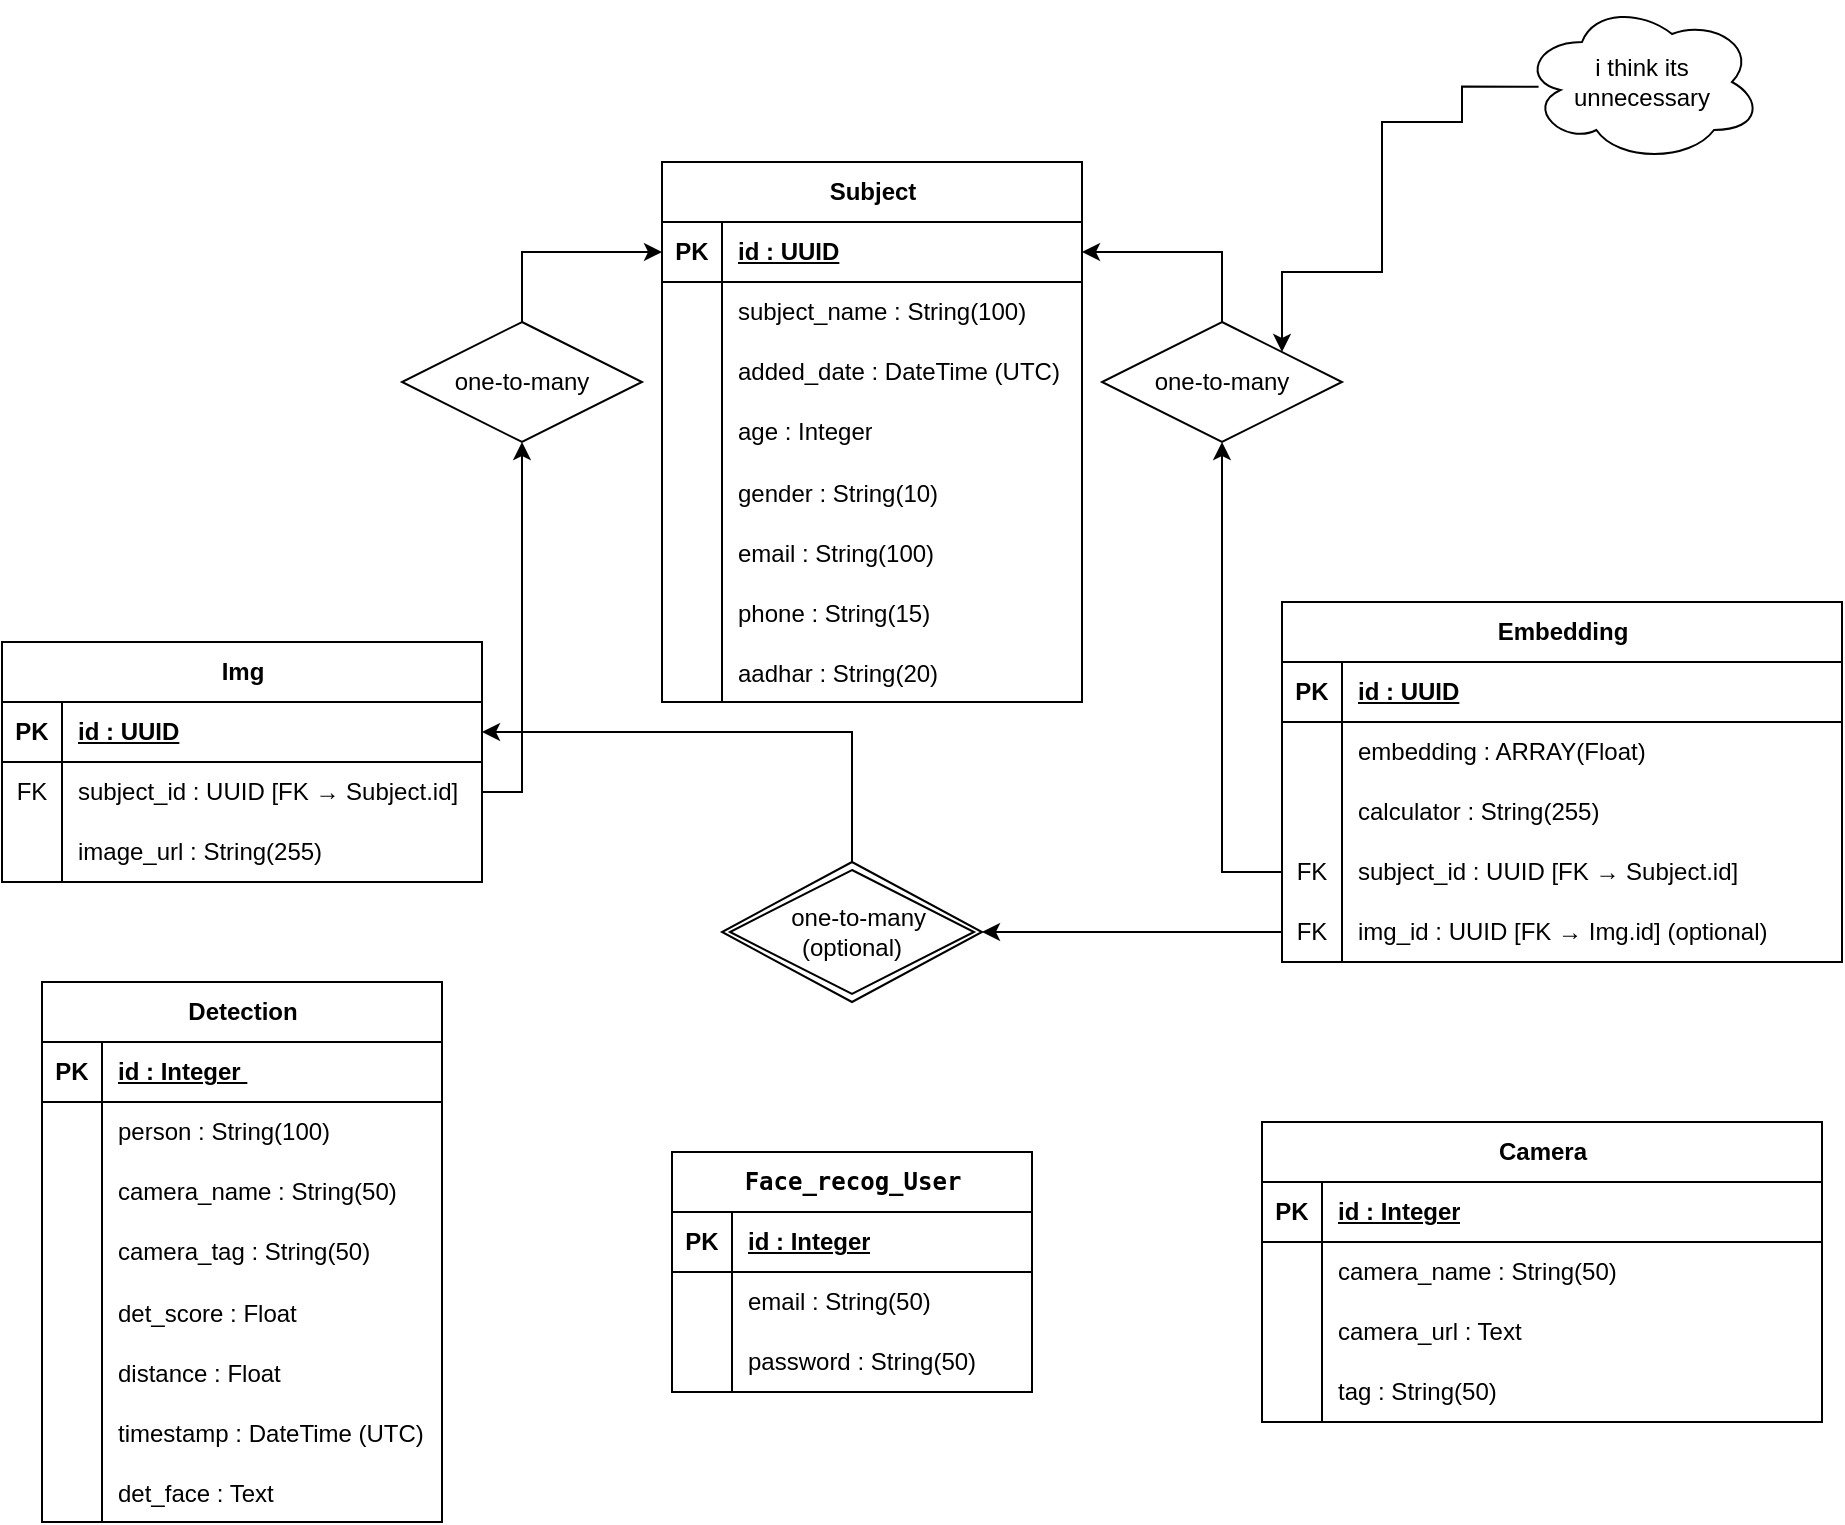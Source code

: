 <mxfile version="26.2.12">
  <diagram name="Page-1" id="C227ba2s8S9949iEDtI3">
    <mxGraphModel dx="1828" dy="799" grid="1" gridSize="10" guides="1" tooltips="1" connect="1" arrows="1" fold="1" page="0" pageScale="1" pageWidth="850" pageHeight="1100" math="0" shadow="0">
      <root>
        <mxCell id="0" />
        <mxCell id="1" parent="0" />
        <mxCell id="95NzHgE89ZkKk_0HI5sm-1" value="Subject" style="shape=table;startSize=30;container=1;collapsible=1;childLayout=tableLayout;fixedRows=1;rowLines=0;fontStyle=1;align=center;resizeLast=1;html=1;" vertex="1" parent="1">
          <mxGeometry x="230" y="150" width="210" height="270" as="geometry" />
        </mxCell>
        <mxCell id="95NzHgE89ZkKk_0HI5sm-2" value="" style="shape=tableRow;horizontal=0;startSize=0;swimlaneHead=0;swimlaneBody=0;fillColor=none;collapsible=0;dropTarget=0;points=[[0,0.5],[1,0.5]];portConstraint=eastwest;top=0;left=0;right=0;bottom=1;" vertex="1" parent="95NzHgE89ZkKk_0HI5sm-1">
          <mxGeometry y="30" width="210" height="30" as="geometry" />
        </mxCell>
        <mxCell id="95NzHgE89ZkKk_0HI5sm-3" value="PK" style="shape=partialRectangle;connectable=0;fillColor=none;top=0;left=0;bottom=0;right=0;fontStyle=1;overflow=hidden;whiteSpace=wrap;html=1;" vertex="1" parent="95NzHgE89ZkKk_0HI5sm-2">
          <mxGeometry width="30" height="30" as="geometry">
            <mxRectangle width="30" height="30" as="alternateBounds" />
          </mxGeometry>
        </mxCell>
        <mxCell id="95NzHgE89ZkKk_0HI5sm-4" value="id : UUID" style="shape=partialRectangle;connectable=0;fillColor=none;top=0;left=0;bottom=0;right=0;align=left;spacingLeft=6;fontStyle=5;overflow=hidden;whiteSpace=wrap;html=1;" vertex="1" parent="95NzHgE89ZkKk_0HI5sm-2">
          <mxGeometry x="30" width="180" height="30" as="geometry">
            <mxRectangle width="180" height="30" as="alternateBounds" />
          </mxGeometry>
        </mxCell>
        <mxCell id="95NzHgE89ZkKk_0HI5sm-5" value="" style="shape=tableRow;horizontal=0;startSize=0;swimlaneHead=0;swimlaneBody=0;fillColor=none;collapsible=0;dropTarget=0;points=[[0,0.5],[1,0.5]];portConstraint=eastwest;top=0;left=0;right=0;bottom=0;" vertex="1" parent="95NzHgE89ZkKk_0HI5sm-1">
          <mxGeometry y="60" width="210" height="30" as="geometry" />
        </mxCell>
        <mxCell id="95NzHgE89ZkKk_0HI5sm-6" value="" style="shape=partialRectangle;connectable=0;fillColor=none;top=0;left=0;bottom=0;right=0;editable=1;overflow=hidden;whiteSpace=wrap;html=1;" vertex="1" parent="95NzHgE89ZkKk_0HI5sm-5">
          <mxGeometry width="30" height="30" as="geometry">
            <mxRectangle width="30" height="30" as="alternateBounds" />
          </mxGeometry>
        </mxCell>
        <mxCell id="95NzHgE89ZkKk_0HI5sm-7" value="subject_name : String(100)&lt;span style=&quot;white-space: pre;&quot;&gt;&#x9;&lt;/span&gt;" style="shape=partialRectangle;connectable=0;fillColor=none;top=0;left=0;bottom=0;right=0;align=left;spacingLeft=6;overflow=hidden;whiteSpace=wrap;html=1;" vertex="1" parent="95NzHgE89ZkKk_0HI5sm-5">
          <mxGeometry x="30" width="180" height="30" as="geometry">
            <mxRectangle width="180" height="30" as="alternateBounds" />
          </mxGeometry>
        </mxCell>
        <mxCell id="95NzHgE89ZkKk_0HI5sm-8" value="" style="shape=tableRow;horizontal=0;startSize=0;swimlaneHead=0;swimlaneBody=0;fillColor=none;collapsible=0;dropTarget=0;points=[[0,0.5],[1,0.5]];portConstraint=eastwest;top=0;left=0;right=0;bottom=0;" vertex="1" parent="95NzHgE89ZkKk_0HI5sm-1">
          <mxGeometry y="90" width="210" height="30" as="geometry" />
        </mxCell>
        <mxCell id="95NzHgE89ZkKk_0HI5sm-9" value="" style="shape=partialRectangle;connectable=0;fillColor=none;top=0;left=0;bottom=0;right=0;editable=1;overflow=hidden;whiteSpace=wrap;html=1;" vertex="1" parent="95NzHgE89ZkKk_0HI5sm-8">
          <mxGeometry width="30" height="30" as="geometry">
            <mxRectangle width="30" height="30" as="alternateBounds" />
          </mxGeometry>
        </mxCell>
        <mxCell id="95NzHgE89ZkKk_0HI5sm-10" value="added_date : DateTime (UTC)" style="shape=partialRectangle;connectable=0;fillColor=none;top=0;left=0;bottom=0;right=0;align=left;spacingLeft=6;overflow=hidden;whiteSpace=wrap;html=1;" vertex="1" parent="95NzHgE89ZkKk_0HI5sm-8">
          <mxGeometry x="30" width="180" height="30" as="geometry">
            <mxRectangle width="180" height="30" as="alternateBounds" />
          </mxGeometry>
        </mxCell>
        <mxCell id="95NzHgE89ZkKk_0HI5sm-11" value="" style="shape=tableRow;horizontal=0;startSize=0;swimlaneHead=0;swimlaneBody=0;fillColor=none;collapsible=0;dropTarget=0;points=[[0,0.5],[1,0.5]];portConstraint=eastwest;top=0;left=0;right=0;bottom=0;" vertex="1" parent="95NzHgE89ZkKk_0HI5sm-1">
          <mxGeometry y="120" width="210" height="30" as="geometry" />
        </mxCell>
        <mxCell id="95NzHgE89ZkKk_0HI5sm-12" value="" style="shape=partialRectangle;connectable=0;fillColor=none;top=0;left=0;bottom=0;right=0;editable=1;overflow=hidden;whiteSpace=wrap;html=1;" vertex="1" parent="95NzHgE89ZkKk_0HI5sm-11">
          <mxGeometry width="30" height="30" as="geometry">
            <mxRectangle width="30" height="30" as="alternateBounds" />
          </mxGeometry>
        </mxCell>
        <mxCell id="95NzHgE89ZkKk_0HI5sm-13" value="age : Integer" style="shape=partialRectangle;connectable=0;fillColor=none;top=0;left=0;bottom=0;right=0;align=left;spacingLeft=6;overflow=hidden;whiteSpace=wrap;html=1;" vertex="1" parent="95NzHgE89ZkKk_0HI5sm-11">
          <mxGeometry x="30" width="180" height="30" as="geometry">
            <mxRectangle width="180" height="30" as="alternateBounds" />
          </mxGeometry>
        </mxCell>
        <mxCell id="95NzHgE89ZkKk_0HI5sm-15" value="" style="shape=tableRow;horizontal=0;startSize=0;swimlaneHead=0;swimlaneBody=0;fillColor=none;collapsible=0;dropTarget=0;points=[[0,0.5],[1,0.5]];portConstraint=eastwest;top=0;left=0;right=0;bottom=0;" vertex="1" parent="95NzHgE89ZkKk_0HI5sm-1">
          <mxGeometry y="150" width="210" height="30" as="geometry" />
        </mxCell>
        <mxCell id="95NzHgE89ZkKk_0HI5sm-16" value="" style="shape=partialRectangle;connectable=0;fillColor=none;top=0;left=0;bottom=0;right=0;editable=1;overflow=hidden;" vertex="1" parent="95NzHgE89ZkKk_0HI5sm-15">
          <mxGeometry width="30" height="30" as="geometry">
            <mxRectangle width="30" height="30" as="alternateBounds" />
          </mxGeometry>
        </mxCell>
        <mxCell id="95NzHgE89ZkKk_0HI5sm-17" value="gender : String(10)" style="shape=partialRectangle;connectable=0;fillColor=none;top=0;left=0;bottom=0;right=0;align=left;spacingLeft=6;overflow=hidden;" vertex="1" parent="95NzHgE89ZkKk_0HI5sm-15">
          <mxGeometry x="30" width="180" height="30" as="geometry">
            <mxRectangle width="180" height="30" as="alternateBounds" />
          </mxGeometry>
        </mxCell>
        <mxCell id="95NzHgE89ZkKk_0HI5sm-31" value="" style="shape=tableRow;horizontal=0;startSize=0;swimlaneHead=0;swimlaneBody=0;fillColor=none;collapsible=0;dropTarget=0;points=[[0,0.5],[1,0.5]];portConstraint=eastwest;top=0;left=0;right=0;bottom=0;" vertex="1" parent="95NzHgE89ZkKk_0HI5sm-1">
          <mxGeometry y="180" width="210" height="30" as="geometry" />
        </mxCell>
        <mxCell id="95NzHgE89ZkKk_0HI5sm-32" value="" style="shape=partialRectangle;connectable=0;fillColor=none;top=0;left=0;bottom=0;right=0;editable=1;overflow=hidden;" vertex="1" parent="95NzHgE89ZkKk_0HI5sm-31">
          <mxGeometry width="30" height="30" as="geometry">
            <mxRectangle width="30" height="30" as="alternateBounds" />
          </mxGeometry>
        </mxCell>
        <mxCell id="95NzHgE89ZkKk_0HI5sm-33" value="email : String(100)" style="shape=partialRectangle;connectable=0;fillColor=none;top=0;left=0;bottom=0;right=0;align=left;spacingLeft=6;overflow=hidden;" vertex="1" parent="95NzHgE89ZkKk_0HI5sm-31">
          <mxGeometry x="30" width="180" height="30" as="geometry">
            <mxRectangle width="180" height="30" as="alternateBounds" />
          </mxGeometry>
        </mxCell>
        <mxCell id="95NzHgE89ZkKk_0HI5sm-27" value="" style="shape=tableRow;horizontal=0;startSize=0;swimlaneHead=0;swimlaneBody=0;fillColor=none;collapsible=0;dropTarget=0;points=[[0,0.5],[1,0.5]];portConstraint=eastwest;top=0;left=0;right=0;bottom=0;" vertex="1" parent="95NzHgE89ZkKk_0HI5sm-1">
          <mxGeometry y="210" width="210" height="30" as="geometry" />
        </mxCell>
        <mxCell id="95NzHgE89ZkKk_0HI5sm-28" value="" style="shape=partialRectangle;connectable=0;fillColor=none;top=0;left=0;bottom=0;right=0;editable=1;overflow=hidden;" vertex="1" parent="95NzHgE89ZkKk_0HI5sm-27">
          <mxGeometry width="30" height="30" as="geometry">
            <mxRectangle width="30" height="30" as="alternateBounds" />
          </mxGeometry>
        </mxCell>
        <mxCell id="95NzHgE89ZkKk_0HI5sm-29" value="phone : String(15)" style="shape=partialRectangle;connectable=0;fillColor=none;top=0;left=0;bottom=0;right=0;align=left;spacingLeft=6;overflow=hidden;" vertex="1" parent="95NzHgE89ZkKk_0HI5sm-27">
          <mxGeometry x="30" width="180" height="30" as="geometry">
            <mxRectangle width="180" height="30" as="alternateBounds" />
          </mxGeometry>
        </mxCell>
        <mxCell id="95NzHgE89ZkKk_0HI5sm-23" value="" style="shape=tableRow;horizontal=0;startSize=0;swimlaneHead=0;swimlaneBody=0;fillColor=none;collapsible=0;dropTarget=0;points=[[0,0.5],[1,0.5]];portConstraint=eastwest;top=0;left=0;right=0;bottom=0;" vertex="1" parent="95NzHgE89ZkKk_0HI5sm-1">
          <mxGeometry y="240" width="210" height="30" as="geometry" />
        </mxCell>
        <mxCell id="95NzHgE89ZkKk_0HI5sm-24" value="" style="shape=partialRectangle;connectable=0;fillColor=none;top=0;left=0;bottom=0;right=0;editable=1;overflow=hidden;" vertex="1" parent="95NzHgE89ZkKk_0HI5sm-23">
          <mxGeometry width="30" height="30" as="geometry">
            <mxRectangle width="30" height="30" as="alternateBounds" />
          </mxGeometry>
        </mxCell>
        <mxCell id="95NzHgE89ZkKk_0HI5sm-25" value="aadhar : String(20)" style="shape=partialRectangle;connectable=0;fillColor=none;top=0;left=0;bottom=0;right=0;align=left;spacingLeft=6;overflow=hidden;" vertex="1" parent="95NzHgE89ZkKk_0HI5sm-23">
          <mxGeometry x="30" width="180" height="30" as="geometry">
            <mxRectangle width="180" height="30" as="alternateBounds" />
          </mxGeometry>
        </mxCell>
        <mxCell id="95NzHgE89ZkKk_0HI5sm-38" value="Detection" style="shape=table;startSize=30;container=1;collapsible=1;childLayout=tableLayout;fixedRows=1;rowLines=0;fontStyle=1;align=center;resizeLast=1;html=1;" vertex="1" parent="1">
          <mxGeometry x="-80" y="560" width="200" height="270" as="geometry" />
        </mxCell>
        <mxCell id="95NzHgE89ZkKk_0HI5sm-39" value="" style="shape=tableRow;horizontal=0;startSize=0;swimlaneHead=0;swimlaneBody=0;fillColor=none;collapsible=0;dropTarget=0;points=[[0,0.5],[1,0.5]];portConstraint=eastwest;top=0;left=0;right=0;bottom=1;" vertex="1" parent="95NzHgE89ZkKk_0HI5sm-38">
          <mxGeometry y="30" width="200" height="30" as="geometry" />
        </mxCell>
        <mxCell id="95NzHgE89ZkKk_0HI5sm-40" value="PK" style="shape=partialRectangle;connectable=0;fillColor=none;top=0;left=0;bottom=0;right=0;fontStyle=1;overflow=hidden;whiteSpace=wrap;html=1;" vertex="1" parent="95NzHgE89ZkKk_0HI5sm-39">
          <mxGeometry width="30" height="30" as="geometry">
            <mxRectangle width="30" height="30" as="alternateBounds" />
          </mxGeometry>
        </mxCell>
        <mxCell id="95NzHgE89ZkKk_0HI5sm-41" value="id : Integer&amp;nbsp;" style="shape=partialRectangle;connectable=0;fillColor=none;top=0;left=0;bottom=0;right=0;align=left;spacingLeft=6;fontStyle=5;overflow=hidden;whiteSpace=wrap;html=1;" vertex="1" parent="95NzHgE89ZkKk_0HI5sm-39">
          <mxGeometry x="30" width="170" height="30" as="geometry">
            <mxRectangle width="170" height="30" as="alternateBounds" />
          </mxGeometry>
        </mxCell>
        <mxCell id="95NzHgE89ZkKk_0HI5sm-42" value="" style="shape=tableRow;horizontal=0;startSize=0;swimlaneHead=0;swimlaneBody=0;fillColor=none;collapsible=0;dropTarget=0;points=[[0,0.5],[1,0.5]];portConstraint=eastwest;top=0;left=0;right=0;bottom=0;" vertex="1" parent="95NzHgE89ZkKk_0HI5sm-38">
          <mxGeometry y="60" width="200" height="30" as="geometry" />
        </mxCell>
        <mxCell id="95NzHgE89ZkKk_0HI5sm-43" value="" style="shape=partialRectangle;connectable=0;fillColor=none;top=0;left=0;bottom=0;right=0;editable=1;overflow=hidden;whiteSpace=wrap;html=1;" vertex="1" parent="95NzHgE89ZkKk_0HI5sm-42">
          <mxGeometry width="30" height="30" as="geometry">
            <mxRectangle width="30" height="30" as="alternateBounds" />
          </mxGeometry>
        </mxCell>
        <mxCell id="95NzHgE89ZkKk_0HI5sm-44" value="person : String(100)" style="shape=partialRectangle;connectable=0;fillColor=none;top=0;left=0;bottom=0;right=0;align=left;spacingLeft=6;overflow=hidden;whiteSpace=wrap;html=1;" vertex="1" parent="95NzHgE89ZkKk_0HI5sm-42">
          <mxGeometry x="30" width="170" height="30" as="geometry">
            <mxRectangle width="170" height="30" as="alternateBounds" />
          </mxGeometry>
        </mxCell>
        <mxCell id="95NzHgE89ZkKk_0HI5sm-45" value="" style="shape=tableRow;horizontal=0;startSize=0;swimlaneHead=0;swimlaneBody=0;fillColor=none;collapsible=0;dropTarget=0;points=[[0,0.5],[1,0.5]];portConstraint=eastwest;top=0;left=0;right=0;bottom=0;" vertex="1" parent="95NzHgE89ZkKk_0HI5sm-38">
          <mxGeometry y="90" width="200" height="30" as="geometry" />
        </mxCell>
        <mxCell id="95NzHgE89ZkKk_0HI5sm-46" value="" style="shape=partialRectangle;connectable=0;fillColor=none;top=0;left=0;bottom=0;right=0;editable=1;overflow=hidden;whiteSpace=wrap;html=1;" vertex="1" parent="95NzHgE89ZkKk_0HI5sm-45">
          <mxGeometry width="30" height="30" as="geometry">
            <mxRectangle width="30" height="30" as="alternateBounds" />
          </mxGeometry>
        </mxCell>
        <mxCell id="95NzHgE89ZkKk_0HI5sm-47" value="camera_name : String(50)" style="shape=partialRectangle;connectable=0;fillColor=none;top=0;left=0;bottom=0;right=0;align=left;spacingLeft=6;overflow=hidden;whiteSpace=wrap;html=1;" vertex="1" parent="95NzHgE89ZkKk_0HI5sm-45">
          <mxGeometry x="30" width="170" height="30" as="geometry">
            <mxRectangle width="170" height="30" as="alternateBounds" />
          </mxGeometry>
        </mxCell>
        <mxCell id="95NzHgE89ZkKk_0HI5sm-48" value="" style="shape=tableRow;horizontal=0;startSize=0;swimlaneHead=0;swimlaneBody=0;fillColor=none;collapsible=0;dropTarget=0;points=[[0,0.5],[1,0.5]];portConstraint=eastwest;top=0;left=0;right=0;bottom=0;" vertex="1" parent="95NzHgE89ZkKk_0HI5sm-38">
          <mxGeometry y="120" width="200" height="30" as="geometry" />
        </mxCell>
        <mxCell id="95NzHgE89ZkKk_0HI5sm-49" value="" style="shape=partialRectangle;connectable=0;fillColor=none;top=0;left=0;bottom=0;right=0;editable=1;overflow=hidden;whiteSpace=wrap;html=1;" vertex="1" parent="95NzHgE89ZkKk_0HI5sm-48">
          <mxGeometry width="30" height="30" as="geometry">
            <mxRectangle width="30" height="30" as="alternateBounds" />
          </mxGeometry>
        </mxCell>
        <mxCell id="95NzHgE89ZkKk_0HI5sm-50" value="camera_tag : String(50)" style="shape=partialRectangle;connectable=0;fillColor=none;top=0;left=0;bottom=0;right=0;align=left;spacingLeft=6;overflow=hidden;whiteSpace=wrap;html=1;" vertex="1" parent="95NzHgE89ZkKk_0HI5sm-48">
          <mxGeometry x="30" width="170" height="30" as="geometry">
            <mxRectangle width="170" height="30" as="alternateBounds" />
          </mxGeometry>
        </mxCell>
        <mxCell id="95NzHgE89ZkKk_0HI5sm-51" value="" style="shape=tableRow;horizontal=0;startSize=0;swimlaneHead=0;swimlaneBody=0;fillColor=none;collapsible=0;dropTarget=0;points=[[0,0.5],[1,0.5]];portConstraint=eastwest;top=0;left=0;right=0;bottom=0;" vertex="1" parent="95NzHgE89ZkKk_0HI5sm-38">
          <mxGeometry y="150" width="200" height="30" as="geometry" />
        </mxCell>
        <mxCell id="95NzHgE89ZkKk_0HI5sm-52" value="" style="shape=partialRectangle;connectable=0;fillColor=none;top=0;left=0;bottom=0;right=0;editable=1;overflow=hidden;" vertex="1" parent="95NzHgE89ZkKk_0HI5sm-51">
          <mxGeometry width="30" height="30" as="geometry">
            <mxRectangle width="30" height="30" as="alternateBounds" />
          </mxGeometry>
        </mxCell>
        <mxCell id="95NzHgE89ZkKk_0HI5sm-53" value="det_score : Float" style="shape=partialRectangle;connectable=0;fillColor=none;top=0;left=0;bottom=0;right=0;align=left;spacingLeft=6;overflow=hidden;" vertex="1" parent="95NzHgE89ZkKk_0HI5sm-51">
          <mxGeometry x="30" width="170" height="30" as="geometry">
            <mxRectangle width="170" height="30" as="alternateBounds" />
          </mxGeometry>
        </mxCell>
        <mxCell id="95NzHgE89ZkKk_0HI5sm-54" value="" style="shape=tableRow;horizontal=0;startSize=0;swimlaneHead=0;swimlaneBody=0;fillColor=none;collapsible=0;dropTarget=0;points=[[0,0.5],[1,0.5]];portConstraint=eastwest;top=0;left=0;right=0;bottom=0;" vertex="1" parent="95NzHgE89ZkKk_0HI5sm-38">
          <mxGeometry y="180" width="200" height="30" as="geometry" />
        </mxCell>
        <mxCell id="95NzHgE89ZkKk_0HI5sm-55" value="" style="shape=partialRectangle;connectable=0;fillColor=none;top=0;left=0;bottom=0;right=0;editable=1;overflow=hidden;" vertex="1" parent="95NzHgE89ZkKk_0HI5sm-54">
          <mxGeometry width="30" height="30" as="geometry">
            <mxRectangle width="30" height="30" as="alternateBounds" />
          </mxGeometry>
        </mxCell>
        <mxCell id="95NzHgE89ZkKk_0HI5sm-56" value="distance : Float" style="shape=partialRectangle;connectable=0;fillColor=none;top=0;left=0;bottom=0;right=0;align=left;spacingLeft=6;overflow=hidden;" vertex="1" parent="95NzHgE89ZkKk_0HI5sm-54">
          <mxGeometry x="30" width="170" height="30" as="geometry">
            <mxRectangle width="170" height="30" as="alternateBounds" />
          </mxGeometry>
        </mxCell>
        <mxCell id="95NzHgE89ZkKk_0HI5sm-57" value="" style="shape=tableRow;horizontal=0;startSize=0;swimlaneHead=0;swimlaneBody=0;fillColor=none;collapsible=0;dropTarget=0;points=[[0,0.5],[1,0.5]];portConstraint=eastwest;top=0;left=0;right=0;bottom=0;" vertex="1" parent="95NzHgE89ZkKk_0HI5sm-38">
          <mxGeometry y="210" width="200" height="30" as="geometry" />
        </mxCell>
        <mxCell id="95NzHgE89ZkKk_0HI5sm-58" value="" style="shape=partialRectangle;connectable=0;fillColor=none;top=0;left=0;bottom=0;right=0;editable=1;overflow=hidden;" vertex="1" parent="95NzHgE89ZkKk_0HI5sm-57">
          <mxGeometry width="30" height="30" as="geometry">
            <mxRectangle width="30" height="30" as="alternateBounds" />
          </mxGeometry>
        </mxCell>
        <mxCell id="95NzHgE89ZkKk_0HI5sm-59" value="timestamp : DateTime (UTC)" style="shape=partialRectangle;connectable=0;fillColor=none;top=0;left=0;bottom=0;right=0;align=left;spacingLeft=6;overflow=hidden;" vertex="1" parent="95NzHgE89ZkKk_0HI5sm-57">
          <mxGeometry x="30" width="170" height="30" as="geometry">
            <mxRectangle width="170" height="30" as="alternateBounds" />
          </mxGeometry>
        </mxCell>
        <mxCell id="95NzHgE89ZkKk_0HI5sm-60" value="" style="shape=tableRow;horizontal=0;startSize=0;swimlaneHead=0;swimlaneBody=0;fillColor=none;collapsible=0;dropTarget=0;points=[[0,0.5],[1,0.5]];portConstraint=eastwest;top=0;left=0;right=0;bottom=0;" vertex="1" parent="95NzHgE89ZkKk_0HI5sm-38">
          <mxGeometry y="240" width="200" height="30" as="geometry" />
        </mxCell>
        <mxCell id="95NzHgE89ZkKk_0HI5sm-61" value="" style="shape=partialRectangle;connectable=0;fillColor=none;top=0;left=0;bottom=0;right=0;editable=1;overflow=hidden;" vertex="1" parent="95NzHgE89ZkKk_0HI5sm-60">
          <mxGeometry width="30" height="30" as="geometry">
            <mxRectangle width="30" height="30" as="alternateBounds" />
          </mxGeometry>
        </mxCell>
        <mxCell id="95NzHgE89ZkKk_0HI5sm-62" value="det_face : Text" style="shape=partialRectangle;connectable=0;fillColor=none;top=0;left=0;bottom=0;right=0;align=left;spacingLeft=6;overflow=hidden;" vertex="1" parent="95NzHgE89ZkKk_0HI5sm-60">
          <mxGeometry x="30" width="170" height="30" as="geometry">
            <mxRectangle width="170" height="30" as="alternateBounds" />
          </mxGeometry>
        </mxCell>
        <mxCell id="95NzHgE89ZkKk_0HI5sm-63" value="&lt;code data-end=&quot;606&quot; data-start=&quot;589&quot;&gt;Face_recog_User&lt;/code&gt;" style="shape=table;startSize=30;container=1;collapsible=1;childLayout=tableLayout;fixedRows=1;rowLines=0;fontStyle=1;align=center;resizeLast=1;html=1;" vertex="1" parent="1">
          <mxGeometry x="235" y="645" width="180" height="120" as="geometry" />
        </mxCell>
        <mxCell id="95NzHgE89ZkKk_0HI5sm-64" value="" style="shape=tableRow;horizontal=0;startSize=0;swimlaneHead=0;swimlaneBody=0;fillColor=none;collapsible=0;dropTarget=0;points=[[0,0.5],[1,0.5]];portConstraint=eastwest;top=0;left=0;right=0;bottom=1;" vertex="1" parent="95NzHgE89ZkKk_0HI5sm-63">
          <mxGeometry y="30" width="180" height="30" as="geometry" />
        </mxCell>
        <mxCell id="95NzHgE89ZkKk_0HI5sm-65" value="PK" style="shape=partialRectangle;connectable=0;fillColor=none;top=0;left=0;bottom=0;right=0;fontStyle=1;overflow=hidden;whiteSpace=wrap;html=1;" vertex="1" parent="95NzHgE89ZkKk_0HI5sm-64">
          <mxGeometry width="30" height="30" as="geometry">
            <mxRectangle width="30" height="30" as="alternateBounds" />
          </mxGeometry>
        </mxCell>
        <mxCell id="95NzHgE89ZkKk_0HI5sm-66" value="id : Integer" style="shape=partialRectangle;connectable=0;fillColor=none;top=0;left=0;bottom=0;right=0;align=left;spacingLeft=6;fontStyle=5;overflow=hidden;whiteSpace=wrap;html=1;" vertex="1" parent="95NzHgE89ZkKk_0HI5sm-64">
          <mxGeometry x="30" width="150" height="30" as="geometry">
            <mxRectangle width="150" height="30" as="alternateBounds" />
          </mxGeometry>
        </mxCell>
        <mxCell id="95NzHgE89ZkKk_0HI5sm-67" value="" style="shape=tableRow;horizontal=0;startSize=0;swimlaneHead=0;swimlaneBody=0;fillColor=none;collapsible=0;dropTarget=0;points=[[0,0.5],[1,0.5]];portConstraint=eastwest;top=0;left=0;right=0;bottom=0;" vertex="1" parent="95NzHgE89ZkKk_0HI5sm-63">
          <mxGeometry y="60" width="180" height="30" as="geometry" />
        </mxCell>
        <mxCell id="95NzHgE89ZkKk_0HI5sm-68" value="" style="shape=partialRectangle;connectable=0;fillColor=none;top=0;left=0;bottom=0;right=0;editable=1;overflow=hidden;whiteSpace=wrap;html=1;" vertex="1" parent="95NzHgE89ZkKk_0HI5sm-67">
          <mxGeometry width="30" height="30" as="geometry">
            <mxRectangle width="30" height="30" as="alternateBounds" />
          </mxGeometry>
        </mxCell>
        <mxCell id="95NzHgE89ZkKk_0HI5sm-69" value="email : String(50)" style="shape=partialRectangle;connectable=0;fillColor=none;top=0;left=0;bottom=0;right=0;align=left;spacingLeft=6;overflow=hidden;whiteSpace=wrap;html=1;" vertex="1" parent="95NzHgE89ZkKk_0HI5sm-67">
          <mxGeometry x="30" width="150" height="30" as="geometry">
            <mxRectangle width="150" height="30" as="alternateBounds" />
          </mxGeometry>
        </mxCell>
        <mxCell id="95NzHgE89ZkKk_0HI5sm-70" value="" style="shape=tableRow;horizontal=0;startSize=0;swimlaneHead=0;swimlaneBody=0;fillColor=none;collapsible=0;dropTarget=0;points=[[0,0.5],[1,0.5]];portConstraint=eastwest;top=0;left=0;right=0;bottom=0;" vertex="1" parent="95NzHgE89ZkKk_0HI5sm-63">
          <mxGeometry y="90" width="180" height="30" as="geometry" />
        </mxCell>
        <mxCell id="95NzHgE89ZkKk_0HI5sm-71" value="" style="shape=partialRectangle;connectable=0;fillColor=none;top=0;left=0;bottom=0;right=0;editable=1;overflow=hidden;whiteSpace=wrap;html=1;" vertex="1" parent="95NzHgE89ZkKk_0HI5sm-70">
          <mxGeometry width="30" height="30" as="geometry">
            <mxRectangle width="30" height="30" as="alternateBounds" />
          </mxGeometry>
        </mxCell>
        <mxCell id="95NzHgE89ZkKk_0HI5sm-72" value="password : String(50)" style="shape=partialRectangle;connectable=0;fillColor=none;top=0;left=0;bottom=0;right=0;align=left;spacingLeft=6;overflow=hidden;whiteSpace=wrap;html=1;" vertex="1" parent="95NzHgE89ZkKk_0HI5sm-70">
          <mxGeometry x="30" width="150" height="30" as="geometry">
            <mxRectangle width="150" height="30" as="alternateBounds" />
          </mxGeometry>
        </mxCell>
        <mxCell id="95NzHgE89ZkKk_0HI5sm-88" value="Embedding" style="shape=table;startSize=30;container=1;collapsible=1;childLayout=tableLayout;fixedRows=1;rowLines=0;fontStyle=1;align=center;resizeLast=1;html=1;" vertex="1" parent="1">
          <mxGeometry x="540" y="370" width="280" height="180" as="geometry" />
        </mxCell>
        <mxCell id="95NzHgE89ZkKk_0HI5sm-89" value="" style="shape=tableRow;horizontal=0;startSize=0;swimlaneHead=0;swimlaneBody=0;fillColor=none;collapsible=0;dropTarget=0;points=[[0,0.5],[1,0.5]];portConstraint=eastwest;top=0;left=0;right=0;bottom=1;" vertex="1" parent="95NzHgE89ZkKk_0HI5sm-88">
          <mxGeometry y="30" width="280" height="30" as="geometry" />
        </mxCell>
        <mxCell id="95NzHgE89ZkKk_0HI5sm-90" value="PK" style="shape=partialRectangle;connectable=0;fillColor=none;top=0;left=0;bottom=0;right=0;fontStyle=1;overflow=hidden;whiteSpace=wrap;html=1;" vertex="1" parent="95NzHgE89ZkKk_0HI5sm-89">
          <mxGeometry width="30" height="30" as="geometry">
            <mxRectangle width="30" height="30" as="alternateBounds" />
          </mxGeometry>
        </mxCell>
        <mxCell id="95NzHgE89ZkKk_0HI5sm-91" value="id : UUID" style="shape=partialRectangle;connectable=0;fillColor=none;top=0;left=0;bottom=0;right=0;align=left;spacingLeft=6;fontStyle=5;overflow=hidden;whiteSpace=wrap;html=1;" vertex="1" parent="95NzHgE89ZkKk_0HI5sm-89">
          <mxGeometry x="30" width="250" height="30" as="geometry">
            <mxRectangle width="250" height="30" as="alternateBounds" />
          </mxGeometry>
        </mxCell>
        <mxCell id="95NzHgE89ZkKk_0HI5sm-92" value="" style="shape=tableRow;horizontal=0;startSize=0;swimlaneHead=0;swimlaneBody=0;fillColor=none;collapsible=0;dropTarget=0;points=[[0,0.5],[1,0.5]];portConstraint=eastwest;top=0;left=0;right=0;bottom=0;" vertex="1" parent="95NzHgE89ZkKk_0HI5sm-88">
          <mxGeometry y="60" width="280" height="30" as="geometry" />
        </mxCell>
        <mxCell id="95NzHgE89ZkKk_0HI5sm-93" value="" style="shape=partialRectangle;connectable=0;fillColor=none;top=0;left=0;bottom=0;right=0;editable=1;overflow=hidden;whiteSpace=wrap;html=1;" vertex="1" parent="95NzHgE89ZkKk_0HI5sm-92">
          <mxGeometry width="30" height="30" as="geometry">
            <mxRectangle width="30" height="30" as="alternateBounds" />
          </mxGeometry>
        </mxCell>
        <mxCell id="95NzHgE89ZkKk_0HI5sm-94" value="embedding : ARRAY(Float)" style="shape=partialRectangle;connectable=0;fillColor=none;top=0;left=0;bottom=0;right=0;align=left;spacingLeft=6;overflow=hidden;whiteSpace=wrap;html=1;" vertex="1" parent="95NzHgE89ZkKk_0HI5sm-92">
          <mxGeometry x="30" width="250" height="30" as="geometry">
            <mxRectangle width="250" height="30" as="alternateBounds" />
          </mxGeometry>
        </mxCell>
        <mxCell id="95NzHgE89ZkKk_0HI5sm-95" value="" style="shape=tableRow;horizontal=0;startSize=0;swimlaneHead=0;swimlaneBody=0;fillColor=none;collapsible=0;dropTarget=0;points=[[0,0.5],[1,0.5]];portConstraint=eastwest;top=0;left=0;right=0;bottom=0;" vertex="1" parent="95NzHgE89ZkKk_0HI5sm-88">
          <mxGeometry y="90" width="280" height="30" as="geometry" />
        </mxCell>
        <mxCell id="95NzHgE89ZkKk_0HI5sm-96" value="" style="shape=partialRectangle;connectable=0;fillColor=none;top=0;left=0;bottom=0;right=0;editable=1;overflow=hidden;whiteSpace=wrap;html=1;" vertex="1" parent="95NzHgE89ZkKk_0HI5sm-95">
          <mxGeometry width="30" height="30" as="geometry">
            <mxRectangle width="30" height="30" as="alternateBounds" />
          </mxGeometry>
        </mxCell>
        <mxCell id="95NzHgE89ZkKk_0HI5sm-97" value="calculator : String(255)" style="shape=partialRectangle;connectable=0;fillColor=none;top=0;left=0;bottom=0;right=0;align=left;spacingLeft=6;overflow=hidden;whiteSpace=wrap;html=1;" vertex="1" parent="95NzHgE89ZkKk_0HI5sm-95">
          <mxGeometry x="30" width="250" height="30" as="geometry">
            <mxRectangle width="250" height="30" as="alternateBounds" />
          </mxGeometry>
        </mxCell>
        <mxCell id="95NzHgE89ZkKk_0HI5sm-172" value="" style="shape=tableRow;horizontal=0;startSize=0;swimlaneHead=0;swimlaneBody=0;fillColor=none;collapsible=0;dropTarget=0;points=[[0,0.5],[1,0.5]];portConstraint=eastwest;top=0;left=0;right=0;bottom=0;" vertex="1" parent="95NzHgE89ZkKk_0HI5sm-88">
          <mxGeometry y="120" width="280" height="30" as="geometry" />
        </mxCell>
        <mxCell id="95NzHgE89ZkKk_0HI5sm-173" value="FK" style="shape=partialRectangle;connectable=0;fillColor=none;top=0;left=0;bottom=0;right=0;fontStyle=0;overflow=hidden;whiteSpace=wrap;html=1;" vertex="1" parent="95NzHgE89ZkKk_0HI5sm-172">
          <mxGeometry width="30" height="30" as="geometry">
            <mxRectangle width="30" height="30" as="alternateBounds" />
          </mxGeometry>
        </mxCell>
        <mxCell id="95NzHgE89ZkKk_0HI5sm-174" value="subject_id : UUID [FK → Subject.id]" style="shape=partialRectangle;connectable=0;fillColor=none;top=0;left=0;bottom=0;right=0;align=left;spacingLeft=6;fontStyle=0;overflow=hidden;whiteSpace=wrap;html=1;" vertex="1" parent="95NzHgE89ZkKk_0HI5sm-172">
          <mxGeometry x="30" width="250" height="30" as="geometry">
            <mxRectangle width="250" height="30" as="alternateBounds" />
          </mxGeometry>
        </mxCell>
        <mxCell id="95NzHgE89ZkKk_0HI5sm-176" value="" style="shape=tableRow;horizontal=0;startSize=0;swimlaneHead=0;swimlaneBody=0;fillColor=none;collapsible=0;dropTarget=0;points=[[0,0.5],[1,0.5]];portConstraint=eastwest;top=0;left=0;right=0;bottom=0;" vertex="1" parent="95NzHgE89ZkKk_0HI5sm-88">
          <mxGeometry y="150" width="280" height="30" as="geometry" />
        </mxCell>
        <mxCell id="95NzHgE89ZkKk_0HI5sm-177" value="FK" style="shape=partialRectangle;connectable=0;fillColor=none;top=0;left=0;bottom=0;right=0;fontStyle=0;overflow=hidden;whiteSpace=wrap;html=1;" vertex="1" parent="95NzHgE89ZkKk_0HI5sm-176">
          <mxGeometry width="30" height="30" as="geometry">
            <mxRectangle width="30" height="30" as="alternateBounds" />
          </mxGeometry>
        </mxCell>
        <mxCell id="95NzHgE89ZkKk_0HI5sm-178" value="&lt;span style=&quot;text-wrap-mode: nowrap;&quot;&gt;img_id : UUID [FK → Img.id] (optional)&lt;/span&gt;" style="shape=partialRectangle;connectable=0;fillColor=none;top=0;left=0;bottom=0;right=0;align=left;spacingLeft=6;fontStyle=0;overflow=hidden;whiteSpace=wrap;html=1;" vertex="1" parent="95NzHgE89ZkKk_0HI5sm-176">
          <mxGeometry x="30" width="250" height="30" as="geometry">
            <mxRectangle width="250" height="30" as="alternateBounds" />
          </mxGeometry>
        </mxCell>
        <mxCell id="95NzHgE89ZkKk_0HI5sm-113" value="Img" style="shape=table;startSize=30;container=1;collapsible=1;childLayout=tableLayout;fixedRows=1;rowLines=0;fontStyle=1;align=center;resizeLast=1;html=1;" vertex="1" parent="1">
          <mxGeometry x="-100" y="390" width="240" height="120" as="geometry" />
        </mxCell>
        <mxCell id="95NzHgE89ZkKk_0HI5sm-114" value="" style="shape=tableRow;horizontal=0;startSize=0;swimlaneHead=0;swimlaneBody=0;fillColor=none;collapsible=0;dropTarget=0;points=[[0,0.5],[1,0.5]];portConstraint=eastwest;top=0;left=0;right=0;bottom=1;" vertex="1" parent="95NzHgE89ZkKk_0HI5sm-113">
          <mxGeometry y="30" width="240" height="30" as="geometry" />
        </mxCell>
        <mxCell id="95NzHgE89ZkKk_0HI5sm-115" value="PK" style="shape=partialRectangle;connectable=0;fillColor=none;top=0;left=0;bottom=0;right=0;fontStyle=1;overflow=hidden;whiteSpace=wrap;html=1;" vertex="1" parent="95NzHgE89ZkKk_0HI5sm-114">
          <mxGeometry width="30" height="30" as="geometry">
            <mxRectangle width="30" height="30" as="alternateBounds" />
          </mxGeometry>
        </mxCell>
        <mxCell id="95NzHgE89ZkKk_0HI5sm-116" value="id : UUID" style="shape=partialRectangle;connectable=0;fillColor=none;top=0;left=0;bottom=0;right=0;align=left;spacingLeft=6;fontStyle=5;overflow=hidden;whiteSpace=wrap;html=1;" vertex="1" parent="95NzHgE89ZkKk_0HI5sm-114">
          <mxGeometry x="30" width="210" height="30" as="geometry">
            <mxRectangle width="210" height="30" as="alternateBounds" />
          </mxGeometry>
        </mxCell>
        <mxCell id="95NzHgE89ZkKk_0HI5sm-168" value="" style="shape=tableRow;horizontal=0;startSize=0;swimlaneHead=0;swimlaneBody=0;fillColor=none;collapsible=0;dropTarget=0;points=[[0,0.5],[1,0.5]];portConstraint=eastwest;top=0;left=0;right=0;bottom=0;" vertex="1" parent="95NzHgE89ZkKk_0HI5sm-113">
          <mxGeometry y="60" width="240" height="30" as="geometry" />
        </mxCell>
        <mxCell id="95NzHgE89ZkKk_0HI5sm-169" value="FK" style="shape=partialRectangle;connectable=0;fillColor=none;top=0;left=0;bottom=0;right=0;fontStyle=0;overflow=hidden;whiteSpace=wrap;html=1;" vertex="1" parent="95NzHgE89ZkKk_0HI5sm-168">
          <mxGeometry width="30" height="30" as="geometry">
            <mxRectangle width="30" height="30" as="alternateBounds" />
          </mxGeometry>
        </mxCell>
        <mxCell id="95NzHgE89ZkKk_0HI5sm-170" value="subject_id : UUID [FK → Subject.id]" style="shape=partialRectangle;connectable=0;fillColor=none;top=0;left=0;bottom=0;right=0;align=left;spacingLeft=6;fontStyle=0;overflow=hidden;whiteSpace=wrap;html=1;" vertex="1" parent="95NzHgE89ZkKk_0HI5sm-168">
          <mxGeometry x="30" width="210" height="30" as="geometry">
            <mxRectangle width="210" height="30" as="alternateBounds" />
          </mxGeometry>
        </mxCell>
        <mxCell id="95NzHgE89ZkKk_0HI5sm-117" value="" style="shape=tableRow;horizontal=0;startSize=0;swimlaneHead=0;swimlaneBody=0;fillColor=none;collapsible=0;dropTarget=0;points=[[0,0.5],[1,0.5]];portConstraint=eastwest;top=0;left=0;right=0;bottom=0;" vertex="1" parent="95NzHgE89ZkKk_0HI5sm-113">
          <mxGeometry y="90" width="240" height="30" as="geometry" />
        </mxCell>
        <mxCell id="95NzHgE89ZkKk_0HI5sm-118" value="" style="shape=partialRectangle;connectable=0;fillColor=none;top=0;left=0;bottom=0;right=0;editable=1;overflow=hidden;whiteSpace=wrap;html=1;" vertex="1" parent="95NzHgE89ZkKk_0HI5sm-117">
          <mxGeometry width="30" height="30" as="geometry">
            <mxRectangle width="30" height="30" as="alternateBounds" />
          </mxGeometry>
        </mxCell>
        <mxCell id="95NzHgE89ZkKk_0HI5sm-119" value="image_url : String(255)" style="shape=partialRectangle;connectable=0;fillColor=none;top=0;left=0;bottom=0;right=0;align=left;spacingLeft=6;overflow=hidden;whiteSpace=wrap;html=1;" vertex="1" parent="95NzHgE89ZkKk_0HI5sm-117">
          <mxGeometry x="30" width="210" height="30" as="geometry">
            <mxRectangle width="210" height="30" as="alternateBounds" />
          </mxGeometry>
        </mxCell>
        <mxCell id="95NzHgE89ZkKk_0HI5sm-138" value="Camera" style="shape=table;startSize=30;container=1;collapsible=1;childLayout=tableLayout;fixedRows=1;rowLines=0;fontStyle=1;align=center;resizeLast=1;html=1;" vertex="1" parent="1">
          <mxGeometry x="530" y="630" width="280" height="150" as="geometry" />
        </mxCell>
        <mxCell id="95NzHgE89ZkKk_0HI5sm-139" value="" style="shape=tableRow;horizontal=0;startSize=0;swimlaneHead=0;swimlaneBody=0;fillColor=none;collapsible=0;dropTarget=0;points=[[0,0.5],[1,0.5]];portConstraint=eastwest;top=0;left=0;right=0;bottom=1;" vertex="1" parent="95NzHgE89ZkKk_0HI5sm-138">
          <mxGeometry y="30" width="280" height="30" as="geometry" />
        </mxCell>
        <mxCell id="95NzHgE89ZkKk_0HI5sm-140" value="PK" style="shape=partialRectangle;connectable=0;fillColor=none;top=0;left=0;bottom=0;right=0;fontStyle=1;overflow=hidden;whiteSpace=wrap;html=1;" vertex="1" parent="95NzHgE89ZkKk_0HI5sm-139">
          <mxGeometry width="30" height="30" as="geometry">
            <mxRectangle width="30" height="30" as="alternateBounds" />
          </mxGeometry>
        </mxCell>
        <mxCell id="95NzHgE89ZkKk_0HI5sm-141" value="id : Integer" style="shape=partialRectangle;connectable=0;fillColor=none;top=0;left=0;bottom=0;right=0;align=left;spacingLeft=6;fontStyle=5;overflow=hidden;whiteSpace=wrap;html=1;" vertex="1" parent="95NzHgE89ZkKk_0HI5sm-139">
          <mxGeometry x="30" width="250" height="30" as="geometry">
            <mxRectangle width="250" height="30" as="alternateBounds" />
          </mxGeometry>
        </mxCell>
        <mxCell id="95NzHgE89ZkKk_0HI5sm-142" value="" style="shape=tableRow;horizontal=0;startSize=0;swimlaneHead=0;swimlaneBody=0;fillColor=none;collapsible=0;dropTarget=0;points=[[0,0.5],[1,0.5]];portConstraint=eastwest;top=0;left=0;right=0;bottom=0;" vertex="1" parent="95NzHgE89ZkKk_0HI5sm-138">
          <mxGeometry y="60" width="280" height="30" as="geometry" />
        </mxCell>
        <mxCell id="95NzHgE89ZkKk_0HI5sm-143" value="" style="shape=partialRectangle;connectable=0;fillColor=none;top=0;left=0;bottom=0;right=0;editable=1;overflow=hidden;whiteSpace=wrap;html=1;" vertex="1" parent="95NzHgE89ZkKk_0HI5sm-142">
          <mxGeometry width="30" height="30" as="geometry">
            <mxRectangle width="30" height="30" as="alternateBounds" />
          </mxGeometry>
        </mxCell>
        <mxCell id="95NzHgE89ZkKk_0HI5sm-144" value="camera_name : String(50)" style="shape=partialRectangle;connectable=0;fillColor=none;top=0;left=0;bottom=0;right=0;align=left;spacingLeft=6;overflow=hidden;whiteSpace=wrap;html=1;" vertex="1" parent="95NzHgE89ZkKk_0HI5sm-142">
          <mxGeometry x="30" width="250" height="30" as="geometry">
            <mxRectangle width="250" height="30" as="alternateBounds" />
          </mxGeometry>
        </mxCell>
        <mxCell id="95NzHgE89ZkKk_0HI5sm-145" value="" style="shape=tableRow;horizontal=0;startSize=0;swimlaneHead=0;swimlaneBody=0;fillColor=none;collapsible=0;dropTarget=0;points=[[0,0.5],[1,0.5]];portConstraint=eastwest;top=0;left=0;right=0;bottom=0;" vertex="1" parent="95NzHgE89ZkKk_0HI5sm-138">
          <mxGeometry y="90" width="280" height="30" as="geometry" />
        </mxCell>
        <mxCell id="95NzHgE89ZkKk_0HI5sm-146" value="" style="shape=partialRectangle;connectable=0;fillColor=none;top=0;left=0;bottom=0;right=0;editable=1;overflow=hidden;whiteSpace=wrap;html=1;" vertex="1" parent="95NzHgE89ZkKk_0HI5sm-145">
          <mxGeometry width="30" height="30" as="geometry">
            <mxRectangle width="30" height="30" as="alternateBounds" />
          </mxGeometry>
        </mxCell>
        <mxCell id="95NzHgE89ZkKk_0HI5sm-147" value="camera_url : Text" style="shape=partialRectangle;connectable=0;fillColor=none;top=0;left=0;bottom=0;right=0;align=left;spacingLeft=6;overflow=hidden;whiteSpace=wrap;html=1;" vertex="1" parent="95NzHgE89ZkKk_0HI5sm-145">
          <mxGeometry x="30" width="250" height="30" as="geometry">
            <mxRectangle width="250" height="30" as="alternateBounds" />
          </mxGeometry>
        </mxCell>
        <mxCell id="95NzHgE89ZkKk_0HI5sm-148" value="" style="shape=tableRow;horizontal=0;startSize=0;swimlaneHead=0;swimlaneBody=0;fillColor=none;collapsible=0;dropTarget=0;points=[[0,0.5],[1,0.5]];portConstraint=eastwest;top=0;left=0;right=0;bottom=0;" vertex="1" parent="95NzHgE89ZkKk_0HI5sm-138">
          <mxGeometry y="120" width="280" height="30" as="geometry" />
        </mxCell>
        <mxCell id="95NzHgE89ZkKk_0HI5sm-149" value="" style="shape=partialRectangle;connectable=0;fillColor=none;top=0;left=0;bottom=0;right=0;editable=1;overflow=hidden;whiteSpace=wrap;html=1;" vertex="1" parent="95NzHgE89ZkKk_0HI5sm-148">
          <mxGeometry width="30" height="30" as="geometry">
            <mxRectangle width="30" height="30" as="alternateBounds" />
          </mxGeometry>
        </mxCell>
        <mxCell id="95NzHgE89ZkKk_0HI5sm-150" value="tag : String(50)" style="shape=partialRectangle;connectable=0;fillColor=none;top=0;left=0;bottom=0;right=0;align=left;spacingLeft=6;overflow=hidden;whiteSpace=wrap;html=1;" vertex="1" parent="95NzHgE89ZkKk_0HI5sm-148">
          <mxGeometry x="30" width="250" height="30" as="geometry">
            <mxRectangle width="250" height="30" as="alternateBounds" />
          </mxGeometry>
        </mxCell>
        <mxCell id="95NzHgE89ZkKk_0HI5sm-181" style="edgeStyle=orthogonalEdgeStyle;rounded=0;orthogonalLoop=1;jettySize=auto;html=1;entryX=0;entryY=0.5;entryDx=0;entryDy=0;" edge="1" parent="1" source="95NzHgE89ZkKk_0HI5sm-179" target="95NzHgE89ZkKk_0HI5sm-2">
          <mxGeometry relative="1" as="geometry" />
        </mxCell>
        <mxCell id="95NzHgE89ZkKk_0HI5sm-179" value="one-to-many" style="shape=rhombus;perimeter=rhombusPerimeter;whiteSpace=wrap;html=1;align=center;" vertex="1" parent="1">
          <mxGeometry x="100" y="230" width="120" height="60" as="geometry" />
        </mxCell>
        <mxCell id="95NzHgE89ZkKk_0HI5sm-185" style="edgeStyle=orthogonalEdgeStyle;rounded=0;orthogonalLoop=1;jettySize=auto;html=1;entryX=1;entryY=0.5;entryDx=0;entryDy=0;" edge="1" parent="1" source="95NzHgE89ZkKk_0HI5sm-180" target="95NzHgE89ZkKk_0HI5sm-2">
          <mxGeometry relative="1" as="geometry" />
        </mxCell>
        <mxCell id="95NzHgE89ZkKk_0HI5sm-180" value="one-to-many" style="shape=rhombus;perimeter=rhombusPerimeter;whiteSpace=wrap;html=1;align=center;" vertex="1" parent="1">
          <mxGeometry x="450" y="230" width="120" height="60" as="geometry" />
        </mxCell>
        <mxCell id="95NzHgE89ZkKk_0HI5sm-182" style="edgeStyle=orthogonalEdgeStyle;rounded=0;orthogonalLoop=1;jettySize=auto;html=1;entryX=0.5;entryY=1;entryDx=0;entryDy=0;" edge="1" parent="1" source="95NzHgE89ZkKk_0HI5sm-168" target="95NzHgE89ZkKk_0HI5sm-179">
          <mxGeometry relative="1" as="geometry" />
        </mxCell>
        <mxCell id="95NzHgE89ZkKk_0HI5sm-188" style="edgeStyle=orthogonalEdgeStyle;rounded=0;orthogonalLoop=1;jettySize=auto;html=1;entryX=1;entryY=0.5;entryDx=0;entryDy=0;" edge="1" parent="1" source="95NzHgE89ZkKk_0HI5sm-186" target="95NzHgE89ZkKk_0HI5sm-114">
          <mxGeometry relative="1" as="geometry" />
        </mxCell>
        <mxCell id="95NzHgE89ZkKk_0HI5sm-186" value="&amp;nbsp; one-to-many (optional)" style="shape=rhombus;double=1;perimeter=rhombusPerimeter;whiteSpace=wrap;html=1;align=center;" vertex="1" parent="1">
          <mxGeometry x="260" y="500" width="130" height="70" as="geometry" />
        </mxCell>
        <mxCell id="95NzHgE89ZkKk_0HI5sm-189" style="edgeStyle=orthogonalEdgeStyle;rounded=0;orthogonalLoop=1;jettySize=auto;html=1;entryX=1;entryY=0.5;entryDx=0;entryDy=0;" edge="1" parent="1" source="95NzHgE89ZkKk_0HI5sm-176" target="95NzHgE89ZkKk_0HI5sm-186">
          <mxGeometry relative="1" as="geometry" />
        </mxCell>
        <mxCell id="95NzHgE89ZkKk_0HI5sm-190" style="edgeStyle=orthogonalEdgeStyle;rounded=0;orthogonalLoop=1;jettySize=auto;html=1;entryX=0.5;entryY=1;entryDx=0;entryDy=0;" edge="1" parent="1" source="95NzHgE89ZkKk_0HI5sm-172" target="95NzHgE89ZkKk_0HI5sm-180">
          <mxGeometry relative="1" as="geometry" />
        </mxCell>
        <mxCell id="95NzHgE89ZkKk_0HI5sm-192" style="edgeStyle=orthogonalEdgeStyle;rounded=0;orthogonalLoop=1;jettySize=auto;html=1;entryX=1;entryY=0;entryDx=0;entryDy=0;exitX=0.069;exitY=0.529;exitDx=0;exitDy=0;exitPerimeter=0;" edge="1" parent="1" source="95NzHgE89ZkKk_0HI5sm-191" target="95NzHgE89ZkKk_0HI5sm-180">
          <mxGeometry relative="1" as="geometry">
            <mxPoint x="630" y="80.0" as="sourcePoint" />
            <mxPoint x="540" y="205.0" as="targetPoint" />
            <Array as="points">
              <mxPoint x="630" y="112" />
              <mxPoint x="630" y="130" />
              <mxPoint x="590" y="130" />
              <mxPoint x="590" y="205" />
              <mxPoint x="540" y="205" />
            </Array>
          </mxGeometry>
        </mxCell>
        <mxCell id="95NzHgE89ZkKk_0HI5sm-191" value="i think its unnecessary" style="ellipse;shape=cloud;whiteSpace=wrap;html=1;" vertex="1" parent="1">
          <mxGeometry x="660" y="70" width="120" height="80" as="geometry" />
        </mxCell>
      </root>
    </mxGraphModel>
  </diagram>
</mxfile>
